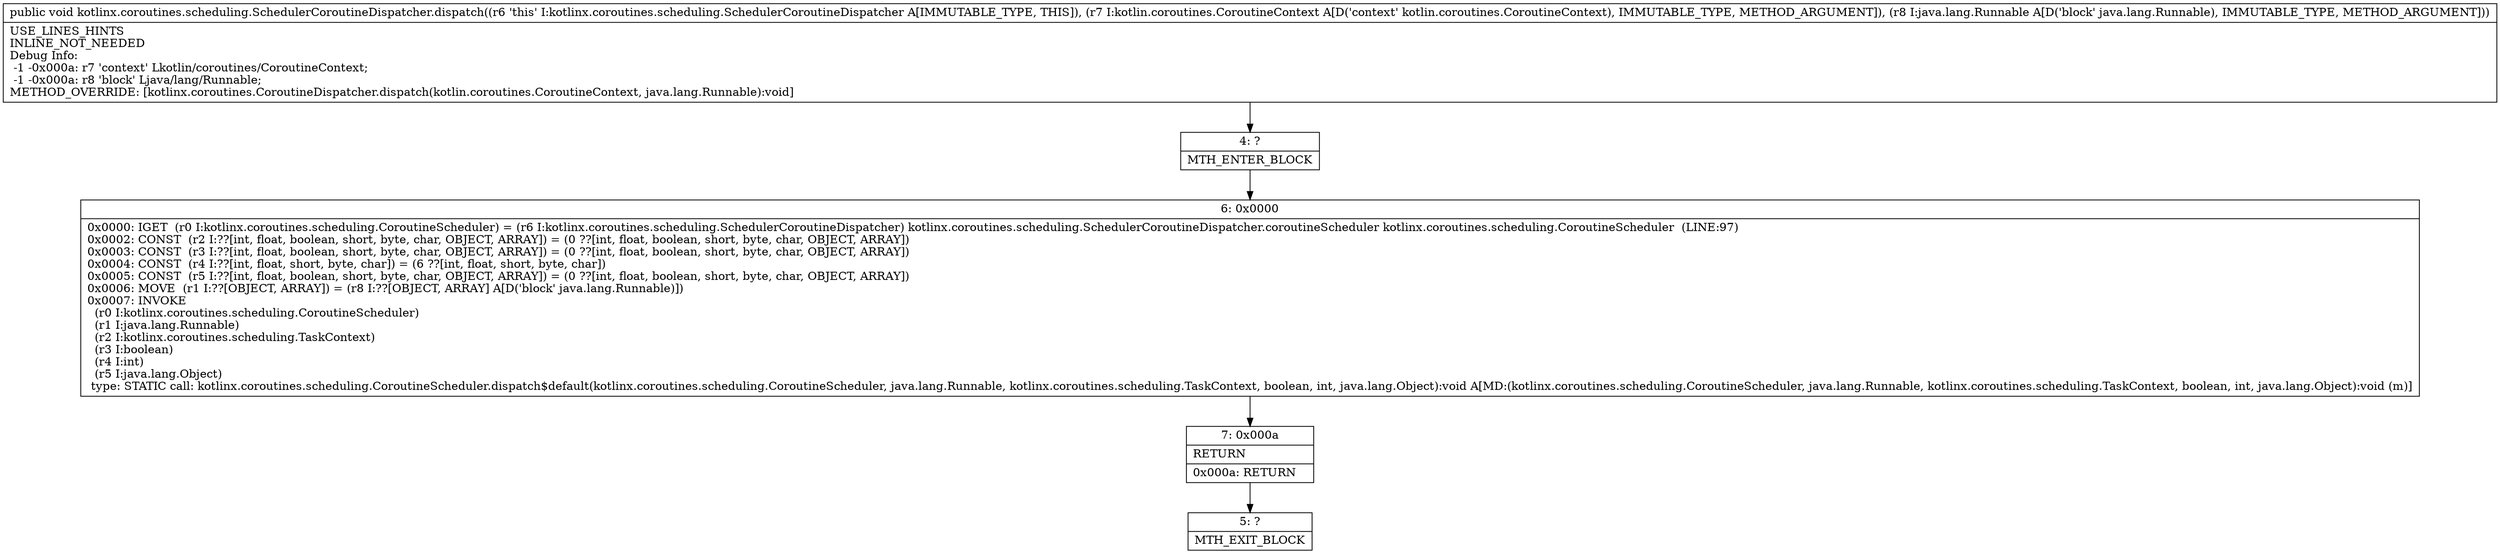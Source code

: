 digraph "CFG forkotlinx.coroutines.scheduling.SchedulerCoroutineDispatcher.dispatch(Lkotlin\/coroutines\/CoroutineContext;Ljava\/lang\/Runnable;)V" {
Node_4 [shape=record,label="{4\:\ ?|MTH_ENTER_BLOCK\l}"];
Node_6 [shape=record,label="{6\:\ 0x0000|0x0000: IGET  (r0 I:kotlinx.coroutines.scheduling.CoroutineScheduler) = (r6 I:kotlinx.coroutines.scheduling.SchedulerCoroutineDispatcher) kotlinx.coroutines.scheduling.SchedulerCoroutineDispatcher.coroutineScheduler kotlinx.coroutines.scheduling.CoroutineScheduler  (LINE:97)\l0x0002: CONST  (r2 I:??[int, float, boolean, short, byte, char, OBJECT, ARRAY]) = (0 ??[int, float, boolean, short, byte, char, OBJECT, ARRAY]) \l0x0003: CONST  (r3 I:??[int, float, boolean, short, byte, char, OBJECT, ARRAY]) = (0 ??[int, float, boolean, short, byte, char, OBJECT, ARRAY]) \l0x0004: CONST  (r4 I:??[int, float, short, byte, char]) = (6 ??[int, float, short, byte, char]) \l0x0005: CONST  (r5 I:??[int, float, boolean, short, byte, char, OBJECT, ARRAY]) = (0 ??[int, float, boolean, short, byte, char, OBJECT, ARRAY]) \l0x0006: MOVE  (r1 I:??[OBJECT, ARRAY]) = (r8 I:??[OBJECT, ARRAY] A[D('block' java.lang.Runnable)]) \l0x0007: INVOKE  \l  (r0 I:kotlinx.coroutines.scheduling.CoroutineScheduler)\l  (r1 I:java.lang.Runnable)\l  (r2 I:kotlinx.coroutines.scheduling.TaskContext)\l  (r3 I:boolean)\l  (r4 I:int)\l  (r5 I:java.lang.Object)\l type: STATIC call: kotlinx.coroutines.scheduling.CoroutineScheduler.dispatch$default(kotlinx.coroutines.scheduling.CoroutineScheduler, java.lang.Runnable, kotlinx.coroutines.scheduling.TaskContext, boolean, int, java.lang.Object):void A[MD:(kotlinx.coroutines.scheduling.CoroutineScheduler, java.lang.Runnable, kotlinx.coroutines.scheduling.TaskContext, boolean, int, java.lang.Object):void (m)]\l}"];
Node_7 [shape=record,label="{7\:\ 0x000a|RETURN\l|0x000a: RETURN   \l}"];
Node_5 [shape=record,label="{5\:\ ?|MTH_EXIT_BLOCK\l}"];
MethodNode[shape=record,label="{public void kotlinx.coroutines.scheduling.SchedulerCoroutineDispatcher.dispatch((r6 'this' I:kotlinx.coroutines.scheduling.SchedulerCoroutineDispatcher A[IMMUTABLE_TYPE, THIS]), (r7 I:kotlin.coroutines.CoroutineContext A[D('context' kotlin.coroutines.CoroutineContext), IMMUTABLE_TYPE, METHOD_ARGUMENT]), (r8 I:java.lang.Runnable A[D('block' java.lang.Runnable), IMMUTABLE_TYPE, METHOD_ARGUMENT]))  | USE_LINES_HINTS\lINLINE_NOT_NEEDED\lDebug Info:\l  \-1 \-0x000a: r7 'context' Lkotlin\/coroutines\/CoroutineContext;\l  \-1 \-0x000a: r8 'block' Ljava\/lang\/Runnable;\lMETHOD_OVERRIDE: [kotlinx.coroutines.CoroutineDispatcher.dispatch(kotlin.coroutines.CoroutineContext, java.lang.Runnable):void]\l}"];
MethodNode -> Node_4;Node_4 -> Node_6;
Node_6 -> Node_7;
Node_7 -> Node_5;
}

